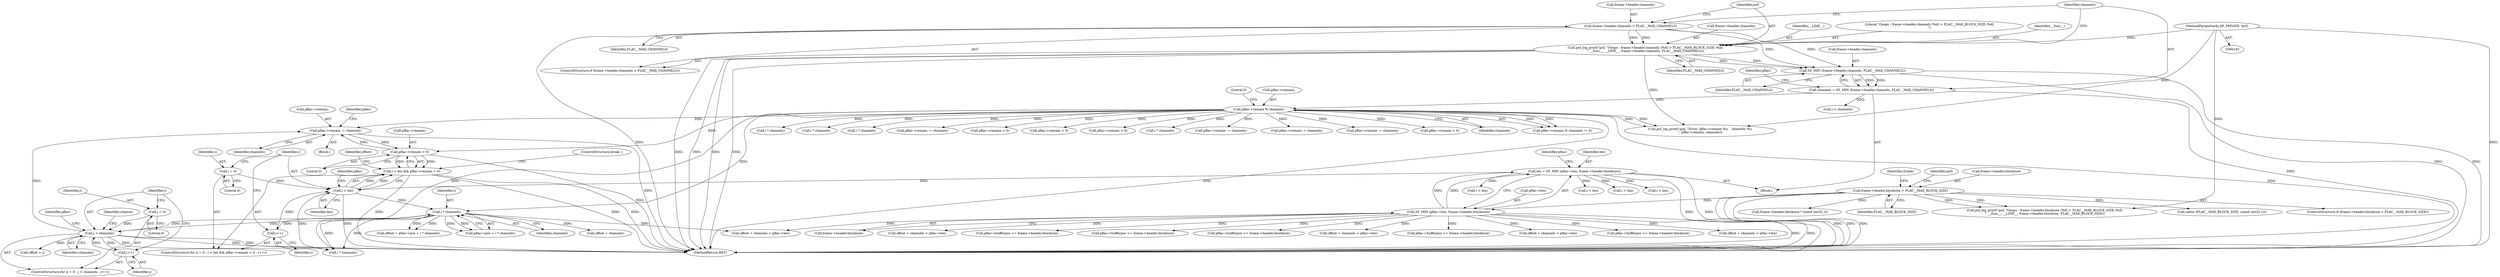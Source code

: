 digraph "0_libsndfile_60b234301adf258786d8b90be5c1d437fc8799e0@pointer" {
"1000460" [label="(Call,pflac->remain -= channels)"];
"1000438" [label="(Call,j < channels)"];
"1000441" [label="(Call,j++)"];
"1000435" [label="(Call,j = 0)"];
"1000411" [label="(Call,i * channels)"];
"1000394" [label="(Call,i < len)"];
"1000402" [label="(Call,i++)"];
"1000390" [label="(Call,i = 0)"];
"1000246" [label="(Call,len = SF_MIN (pflac->len, frame->header.blocksize))"];
"1000248" [label="(Call,SF_MIN (pflac->len, frame->header.blocksize))"];
"1000135" [label="(Call,frame->header.blocksize > FLAC__MAX_BLOCK_SIZE)"];
"1000259" [label="(Call,pflac->remain % channels)"];
"1000180" [label="(Call,channels = SF_MIN (frame->header.channels, FLAC__MAX_CHANNELS))"];
"1000182" [label="(Call,SF_MIN (frame->header.channels, FLAC__MAX_CHANNELS))"];
"1000162" [label="(Call,frame->header.channels > FLAC__MAX_CHANNELS)"];
"1000169" [label="(Call,psf_log_printf (psf, \"Ooops : frame->header.channels (%d) > FLAC__MAX_BLOCK_SIZE (%d)\n\", __func__, __LINE__, frame->header.channels, FLAC__MAX_CHANNELS))"];
"1000104" [label="(MethodParameterIn,SF_PRIVATE *psf)"];
"1000397" [label="(Call,pflac->remain > 0)"];
"1000460" [label="(Call,pflac->remain -= channels)"];
"1000393" [label="(Call,i < len && pflac->remain > 0)"];
"1000183" [label="(Call,frame->header.channels)"];
"1000512" [label="(Call,i * channels)"];
"1000173" [label="(Identifier,__LINE__)"];
"1000445" [label="(Identifier,retpcm)"];
"1000179" [label="(Identifier,FLAC__MAX_CHANNELS)"];
"1000749" [label="(Call,offset + channels > pflac->len)"];
"1000169" [label="(Call,psf_log_printf (psf, \"Ooops : frame->header.channels (%d) > FLAC__MAX_BLOCK_SIZE (%d)\n\", __func__, __LINE__, frame->header.channels, FLAC__MAX_CHANNELS))"];
"1000168" [label="(Identifier,FLAC__MAX_CHANNELS)"];
"1000141" [label="(Identifier,FLAC__MAX_BLOCK_SIZE)"];
"1000143" [label="(Call,psf_log_printf (psf, \"Ooops : frame->header.blocksize (%d) > FLAC__MAX_BLOCK_SIZE (%d)\n\", __func__, __LINE__, frame->header.blocksize, FLAC__MAX_BLOCK_SIZE))"];
"1000467" [label="(Identifier,pflac)"];
"1000717" [label="(Call,i < len)"];
"1000440" [label="(Identifier,channels)"];
"1000639" [label="(Call,offset + channels > pflac->len)"];
"1000220" [label="(Call,calloc (FLAC__MAX_BLOCK_SIZE, sizeof (int32_t)))"];
"1000162" [label="(Call,frame->header.channels > FLAC__MAX_CHANNELS)"];
"1000404" [label="(Block,)"];
"1000378" [label="(Call,pflac->remain -= channels)"];
"1000399" [label="(Identifier,pflac)"];
"1000808" [label="(MethodReturn,RET)"];
"1000461" [label="(Call,pflac->remain)"];
"1000407" [label="(Call,pflac->pos + i * channels)"];
"1000460" [label="(Call,pflac->remain -= channels)"];
"1000144" [label="(Identifier,psf)"];
"1000406" [label="(Identifier,offset)"];
"1000610" [label="(Call,pflac->remain > 0)"];
"1000317" [label="(Call,pflac->remain > 0)"];
"1000335" [label="(Call,pflac->bufferpos >= frame->header.blocksize)"];
"1000263" [label="(Identifier,channels)"];
"1000393" [label="(Call,i < len && pflac->remain > 0)"];
"1000395" [label="(Identifier,i)"];
"1000413" [label="(Identifier,channels)"];
"1000391" [label="(Identifier,i)"];
"1000427" [label="(Call,offset + channels)"];
"1000163" [label="(Call,frame->header.channels)"];
"1000171" [label="(Literal,\"Ooops : frame->header.channels (%d) > FLAC__MAX_BLOCK_SIZE (%d)\n\")"];
"1000181" [label="(Identifier,channels)"];
"1000462" [label="(Identifier,pflac)"];
"1000426" [label="(Call,offset + channels > pflac->len)"];
"1000247" [label="(Identifier,len)"];
"1000134" [label="(ControlStructure,if (frame->header.blocksize > FLAC__MAX_BLOCK_SIZE))"];
"1000259" [label="(Call,pflac->remain % channels)"];
"1000402" [label="(Call,i++)"];
"1000394" [label="(Call,i < len)"];
"1000415" [label="(Call,pflac->bufferpos >= frame->header.blocksize)"];
"1000192" [label="(Identifier,pflac)"];
"1000403" [label="(Identifier,i)"];
"1000495" [label="(Call,i < len)"];
"1000398" [label="(Call,pflac->remain)"];
"1000396" [label="(Identifier,len)"];
"1000248" [label="(Call,SF_MIN (pflac->len, frame->header.blocksize))"];
"1000314" [label="(Call,i < len)"];
"1000437" [label="(Literal,0)"];
"1000266" [label="(Call,psf_log_printf (psf, \"Error: pflac->remain %u    channels %u\n\", pflac->remain, channels))"];
"1000261" [label="(Identifier,pflac)"];
"1000346" [label="(Call,offset + channels > pflac->len)"];
"1000233" [label="(Call,frame->header.blocksize * sizeof (int32_t))"];
"1000720" [label="(Call,pflac->remain > 0)"];
"1000136" [label="(Call,frame->header.blocksize)"];
"1000434" [label="(ControlStructure,for (j = 0 ; j < channels ; j++))"];
"1000446" [label="(Call,offset + j)"];
"1000135" [label="(Call,frame->header.blocksize > FLAC__MAX_BLOCK_SIZE)"];
"1000412" [label="(Identifier,i)"];
"1000392" [label="(Literal,0)"];
"1000734" [label="(Call,i * channels)"];
"1000527" [label="(Call,offset + channels > pflac->len)"];
"1000390" [label="(Call,i = 0)"];
"1000105" [label="(Block,)"];
"1000246" [label="(Call,len = SF_MIN (pflac->len, frame->header.blocksize))"];
"1000796" [label="(Call,i * channels)"];
"1000671" [label="(Call,pflac->remain -= channels)"];
"1000170" [label="(Identifier,psf)"];
"1000738" [label="(Call,pflac->bufferpos >= frame->header.blocksize)"];
"1000264" [label="(Literal,0)"];
"1000180" [label="(Call,channels = SF_MIN (frame->header.channels, FLAC__MAX_CHANNELS))"];
"1000161" [label="(ControlStructure,if (frame->header.channels > FLAC__MAX_CHANNELS))"];
"1000439" [label="(Identifier,j)"];
"1000249" [label="(Call,pflac->len)"];
"1000441" [label="(Call,j++)"];
"1000401" [label="(Literal,0)"];
"1000389" [label="(ControlStructure,for (i = 0 ; i < len && pflac->remain > 0 ; i++))"];
"1000781" [label="(Call,pflac->remain -= channels)"];
"1000442" [label="(Identifier,j)"];
"1000411" [label="(Call,i * channels)"];
"1000104" [label="(MethodParameterIn,SF_PRIVATE *psf)"];
"1000172" [label="(Identifier,__func__)"];
"1000561" [label="(Call,pflac->remain -= channels)"];
"1000628" [label="(Call,pflac->bufferpos >= frame->header.blocksize)"];
"1000174" [label="(Call,frame->header.channels)"];
"1000464" [label="(Identifier,channels)"];
"1000165" [label="(Identifier,frame)"];
"1000397" [label="(Call,pflac->remain > 0)"];
"1000405" [label="(Call,offset = pflac->pos + i * channels)"];
"1000436" [label="(Identifier,j)"];
"1000188" [label="(Identifier,FLAC__MAX_CHANNELS)"];
"1000438" [label="(Call,j < channels)"];
"1000498" [label="(Call,pflac->remain > 0)"];
"1000200" [label="(Call,i < channels)"];
"1000435" [label="(Call,j = 0)"];
"1000516" [label="(Call,pflac->bufferpos >= frame->header.blocksize)"];
"1000258" [label="(Call,pflac->remain % channels != 0)"];
"1000607" [label="(Call,i < len)"];
"1000331" [label="(Call,i * channels)"];
"1000252" [label="(Call,frame->header.blocksize)"];
"1000469" [label="(ControlStructure,break ;)"];
"1000260" [label="(Call,pflac->remain)"];
"1000624" [label="(Call,i * channels)"];
"1000182" [label="(Call,SF_MIN (frame->header.channels, FLAC__MAX_CHANNELS))"];
"1000460" -> "1000404"  [label="AST: "];
"1000460" -> "1000464"  [label="CFG: "];
"1000461" -> "1000460"  [label="AST: "];
"1000464" -> "1000460"  [label="AST: "];
"1000467" -> "1000460"  [label="CFG: "];
"1000460" -> "1000808"  [label="DDG: "];
"1000460" -> "1000397"  [label="DDG: "];
"1000438" -> "1000460"  [label="DDG: "];
"1000259" -> "1000460"  [label="DDG: "];
"1000397" -> "1000460"  [label="DDG: "];
"1000438" -> "1000434"  [label="AST: "];
"1000438" -> "1000440"  [label="CFG: "];
"1000439" -> "1000438"  [label="AST: "];
"1000440" -> "1000438"  [label="AST: "];
"1000445" -> "1000438"  [label="CFG: "];
"1000462" -> "1000438"  [label="CFG: "];
"1000438" -> "1000808"  [label="DDG: "];
"1000438" -> "1000808"  [label="DDG: "];
"1000438" -> "1000411"  [label="DDG: "];
"1000441" -> "1000438"  [label="DDG: "];
"1000435" -> "1000438"  [label="DDG: "];
"1000411" -> "1000438"  [label="DDG: "];
"1000438" -> "1000441"  [label="DDG: "];
"1000438" -> "1000446"  [label="DDG: "];
"1000438" -> "1000796"  [label="DDG: "];
"1000441" -> "1000434"  [label="AST: "];
"1000441" -> "1000442"  [label="CFG: "];
"1000442" -> "1000441"  [label="AST: "];
"1000439" -> "1000441"  [label="CFG: "];
"1000435" -> "1000434"  [label="AST: "];
"1000435" -> "1000437"  [label="CFG: "];
"1000436" -> "1000435"  [label="AST: "];
"1000437" -> "1000435"  [label="AST: "];
"1000439" -> "1000435"  [label="CFG: "];
"1000411" -> "1000407"  [label="AST: "];
"1000411" -> "1000413"  [label="CFG: "];
"1000412" -> "1000411"  [label="AST: "];
"1000413" -> "1000411"  [label="AST: "];
"1000407" -> "1000411"  [label="CFG: "];
"1000411" -> "1000402"  [label="DDG: "];
"1000411" -> "1000405"  [label="DDG: "];
"1000411" -> "1000405"  [label="DDG: "];
"1000411" -> "1000407"  [label="DDG: "];
"1000411" -> "1000407"  [label="DDG: "];
"1000394" -> "1000411"  [label="DDG: "];
"1000259" -> "1000411"  [label="DDG: "];
"1000411" -> "1000426"  [label="DDG: "];
"1000411" -> "1000427"  [label="DDG: "];
"1000411" -> "1000796"  [label="DDG: "];
"1000411" -> "1000796"  [label="DDG: "];
"1000394" -> "1000393"  [label="AST: "];
"1000394" -> "1000396"  [label="CFG: "];
"1000395" -> "1000394"  [label="AST: "];
"1000396" -> "1000394"  [label="AST: "];
"1000399" -> "1000394"  [label="CFG: "];
"1000393" -> "1000394"  [label="CFG: "];
"1000394" -> "1000808"  [label="DDG: "];
"1000394" -> "1000393"  [label="DDG: "];
"1000394" -> "1000393"  [label="DDG: "];
"1000402" -> "1000394"  [label="DDG: "];
"1000390" -> "1000394"  [label="DDG: "];
"1000246" -> "1000394"  [label="DDG: "];
"1000394" -> "1000796"  [label="DDG: "];
"1000402" -> "1000389"  [label="AST: "];
"1000402" -> "1000403"  [label="CFG: "];
"1000403" -> "1000402"  [label="AST: "];
"1000395" -> "1000402"  [label="CFG: "];
"1000390" -> "1000389"  [label="AST: "];
"1000390" -> "1000392"  [label="CFG: "];
"1000391" -> "1000390"  [label="AST: "];
"1000392" -> "1000390"  [label="AST: "];
"1000395" -> "1000390"  [label="CFG: "];
"1000246" -> "1000105"  [label="AST: "];
"1000246" -> "1000248"  [label="CFG: "];
"1000247" -> "1000246"  [label="AST: "];
"1000248" -> "1000246"  [label="AST: "];
"1000261" -> "1000246"  [label="CFG: "];
"1000246" -> "1000808"  [label="DDG: "];
"1000246" -> "1000808"  [label="DDG: "];
"1000248" -> "1000246"  [label="DDG: "];
"1000248" -> "1000246"  [label="DDG: "];
"1000246" -> "1000314"  [label="DDG: "];
"1000246" -> "1000495"  [label="DDG: "];
"1000246" -> "1000607"  [label="DDG: "];
"1000246" -> "1000717"  [label="DDG: "];
"1000248" -> "1000252"  [label="CFG: "];
"1000249" -> "1000248"  [label="AST: "];
"1000252" -> "1000248"  [label="AST: "];
"1000248" -> "1000808"  [label="DDG: "];
"1000248" -> "1000808"  [label="DDG: "];
"1000135" -> "1000248"  [label="DDG: "];
"1000248" -> "1000335"  [label="DDG: "];
"1000248" -> "1000346"  [label="DDG: "];
"1000248" -> "1000415"  [label="DDG: "];
"1000248" -> "1000426"  [label="DDG: "];
"1000248" -> "1000516"  [label="DDG: "];
"1000248" -> "1000527"  [label="DDG: "];
"1000248" -> "1000628"  [label="DDG: "];
"1000248" -> "1000639"  [label="DDG: "];
"1000248" -> "1000738"  [label="DDG: "];
"1000248" -> "1000749"  [label="DDG: "];
"1000135" -> "1000134"  [label="AST: "];
"1000135" -> "1000141"  [label="CFG: "];
"1000136" -> "1000135"  [label="AST: "];
"1000141" -> "1000135"  [label="AST: "];
"1000144" -> "1000135"  [label="CFG: "];
"1000165" -> "1000135"  [label="CFG: "];
"1000135" -> "1000808"  [label="DDG: "];
"1000135" -> "1000808"  [label="DDG: "];
"1000135" -> "1000808"  [label="DDG: "];
"1000135" -> "1000143"  [label="DDG: "];
"1000135" -> "1000143"  [label="DDG: "];
"1000135" -> "1000220"  [label="DDG: "];
"1000135" -> "1000233"  [label="DDG: "];
"1000259" -> "1000258"  [label="AST: "];
"1000259" -> "1000263"  [label="CFG: "];
"1000260" -> "1000259"  [label="AST: "];
"1000263" -> "1000259"  [label="AST: "];
"1000264" -> "1000259"  [label="CFG: "];
"1000259" -> "1000808"  [label="DDG: "];
"1000259" -> "1000808"  [label="DDG: "];
"1000259" -> "1000258"  [label="DDG: "];
"1000259" -> "1000258"  [label="DDG: "];
"1000180" -> "1000259"  [label="DDG: "];
"1000259" -> "1000266"  [label="DDG: "];
"1000259" -> "1000266"  [label="DDG: "];
"1000259" -> "1000317"  [label="DDG: "];
"1000259" -> "1000331"  [label="DDG: "];
"1000259" -> "1000378"  [label="DDG: "];
"1000259" -> "1000397"  [label="DDG: "];
"1000259" -> "1000498"  [label="DDG: "];
"1000259" -> "1000512"  [label="DDG: "];
"1000259" -> "1000561"  [label="DDG: "];
"1000259" -> "1000610"  [label="DDG: "];
"1000259" -> "1000624"  [label="DDG: "];
"1000259" -> "1000671"  [label="DDG: "];
"1000259" -> "1000720"  [label="DDG: "];
"1000259" -> "1000734"  [label="DDG: "];
"1000259" -> "1000781"  [label="DDG: "];
"1000259" -> "1000796"  [label="DDG: "];
"1000180" -> "1000105"  [label="AST: "];
"1000180" -> "1000182"  [label="CFG: "];
"1000181" -> "1000180"  [label="AST: "];
"1000182" -> "1000180"  [label="AST: "];
"1000192" -> "1000180"  [label="CFG: "];
"1000180" -> "1000808"  [label="DDG: "];
"1000182" -> "1000180"  [label="DDG: "];
"1000182" -> "1000180"  [label="DDG: "];
"1000180" -> "1000200"  [label="DDG: "];
"1000182" -> "1000188"  [label="CFG: "];
"1000183" -> "1000182"  [label="AST: "];
"1000188" -> "1000182"  [label="AST: "];
"1000182" -> "1000808"  [label="DDG: "];
"1000182" -> "1000808"  [label="DDG: "];
"1000162" -> "1000182"  [label="DDG: "];
"1000162" -> "1000182"  [label="DDG: "];
"1000169" -> "1000182"  [label="DDG: "];
"1000169" -> "1000182"  [label="DDG: "];
"1000162" -> "1000161"  [label="AST: "];
"1000162" -> "1000168"  [label="CFG: "];
"1000163" -> "1000162"  [label="AST: "];
"1000168" -> "1000162"  [label="AST: "];
"1000170" -> "1000162"  [label="CFG: "];
"1000181" -> "1000162"  [label="CFG: "];
"1000162" -> "1000808"  [label="DDG: "];
"1000162" -> "1000169"  [label="DDG: "];
"1000162" -> "1000169"  [label="DDG: "];
"1000169" -> "1000161"  [label="AST: "];
"1000169" -> "1000179"  [label="CFG: "];
"1000170" -> "1000169"  [label="AST: "];
"1000171" -> "1000169"  [label="AST: "];
"1000172" -> "1000169"  [label="AST: "];
"1000173" -> "1000169"  [label="AST: "];
"1000174" -> "1000169"  [label="AST: "];
"1000179" -> "1000169"  [label="AST: "];
"1000181" -> "1000169"  [label="CFG: "];
"1000169" -> "1000808"  [label="DDG: "];
"1000169" -> "1000808"  [label="DDG: "];
"1000169" -> "1000808"  [label="DDG: "];
"1000169" -> "1000808"  [label="DDG: "];
"1000104" -> "1000169"  [label="DDG: "];
"1000169" -> "1000266"  [label="DDG: "];
"1000104" -> "1000103"  [label="AST: "];
"1000104" -> "1000808"  [label="DDG: "];
"1000104" -> "1000143"  [label="DDG: "];
"1000104" -> "1000266"  [label="DDG: "];
"1000397" -> "1000393"  [label="AST: "];
"1000397" -> "1000401"  [label="CFG: "];
"1000398" -> "1000397"  [label="AST: "];
"1000401" -> "1000397"  [label="AST: "];
"1000393" -> "1000397"  [label="CFG: "];
"1000397" -> "1000808"  [label="DDG: "];
"1000397" -> "1000393"  [label="DDG: "];
"1000397" -> "1000393"  [label="DDG: "];
"1000393" -> "1000389"  [label="AST: "];
"1000406" -> "1000393"  [label="CFG: "];
"1000469" -> "1000393"  [label="CFG: "];
"1000393" -> "1000808"  [label="DDG: "];
"1000393" -> "1000808"  [label="DDG: "];
"1000393" -> "1000808"  [label="DDG: "];
}
